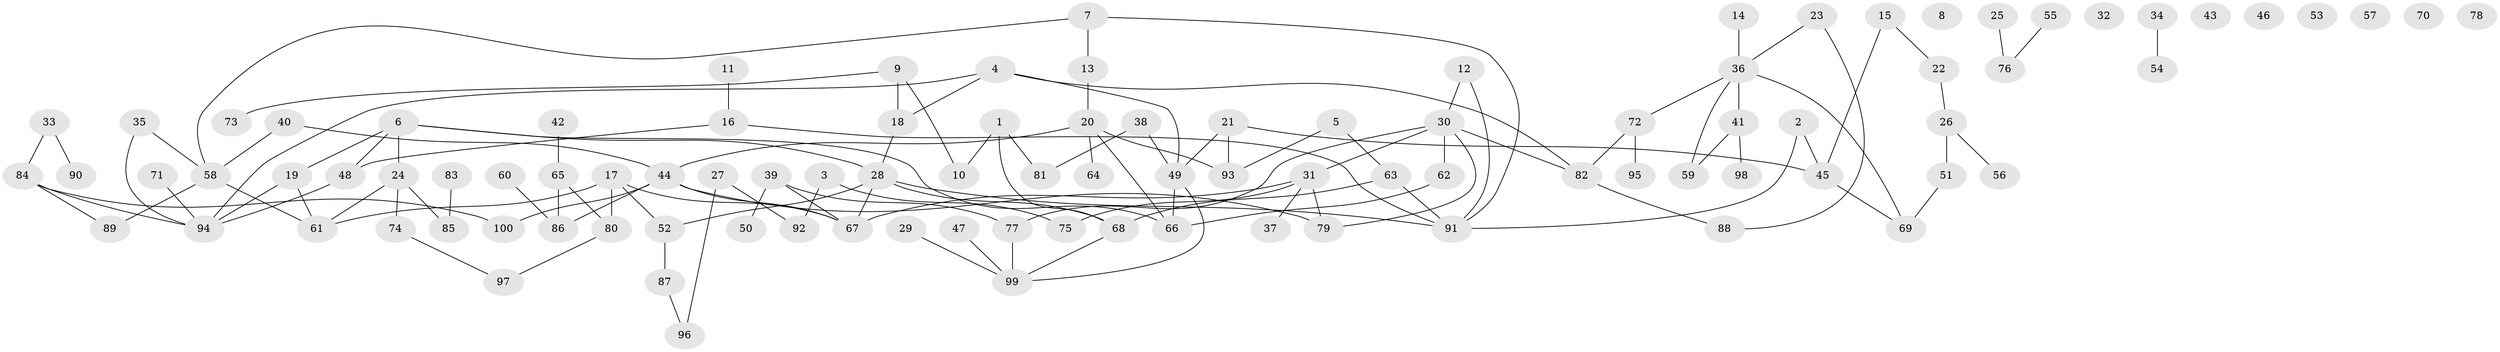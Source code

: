 // coarse degree distribution, {2: 0.21951219512195122, 4: 0.1951219512195122, 3: 0.0975609756097561, 7: 0.04878048780487805, 6: 0.0975609756097561, 5: 0.024390243902439025, 8: 0.04878048780487805, 1: 0.2682926829268293}
// Generated by graph-tools (version 1.1) at 2025/35/03/04/25 23:35:46]
// undirected, 100 vertices, 124 edges
graph export_dot {
  node [color=gray90,style=filled];
  1;
  2;
  3;
  4;
  5;
  6;
  7;
  8;
  9;
  10;
  11;
  12;
  13;
  14;
  15;
  16;
  17;
  18;
  19;
  20;
  21;
  22;
  23;
  24;
  25;
  26;
  27;
  28;
  29;
  30;
  31;
  32;
  33;
  34;
  35;
  36;
  37;
  38;
  39;
  40;
  41;
  42;
  43;
  44;
  45;
  46;
  47;
  48;
  49;
  50;
  51;
  52;
  53;
  54;
  55;
  56;
  57;
  58;
  59;
  60;
  61;
  62;
  63;
  64;
  65;
  66;
  67;
  68;
  69;
  70;
  71;
  72;
  73;
  74;
  75;
  76;
  77;
  78;
  79;
  80;
  81;
  82;
  83;
  84;
  85;
  86;
  87;
  88;
  89;
  90;
  91;
  92;
  93;
  94;
  95;
  96;
  97;
  98;
  99;
  100;
  1 -- 10;
  1 -- 68;
  1 -- 81;
  2 -- 45;
  2 -- 91;
  3 -- 75;
  3 -- 92;
  4 -- 18;
  4 -- 49;
  4 -- 82;
  4 -- 94;
  5 -- 63;
  5 -- 93;
  6 -- 19;
  6 -- 24;
  6 -- 28;
  6 -- 48;
  6 -- 66;
  7 -- 13;
  7 -- 58;
  7 -- 91;
  9 -- 10;
  9 -- 18;
  9 -- 73;
  11 -- 16;
  12 -- 30;
  12 -- 91;
  13 -- 20;
  14 -- 36;
  15 -- 22;
  15 -- 45;
  16 -- 48;
  16 -- 91;
  17 -- 52;
  17 -- 61;
  17 -- 67;
  17 -- 80;
  18 -- 28;
  19 -- 61;
  19 -- 94;
  20 -- 44;
  20 -- 64;
  20 -- 66;
  20 -- 93;
  21 -- 45;
  21 -- 49;
  21 -- 93;
  22 -- 26;
  23 -- 36;
  23 -- 88;
  24 -- 61;
  24 -- 74;
  24 -- 85;
  25 -- 76;
  26 -- 51;
  26 -- 56;
  27 -- 92;
  27 -- 96;
  28 -- 52;
  28 -- 67;
  28 -- 68;
  28 -- 91;
  29 -- 99;
  30 -- 31;
  30 -- 62;
  30 -- 77;
  30 -- 79;
  30 -- 82;
  31 -- 37;
  31 -- 67;
  31 -- 75;
  31 -- 79;
  33 -- 84;
  33 -- 90;
  34 -- 54;
  35 -- 58;
  35 -- 94;
  36 -- 41;
  36 -- 59;
  36 -- 69;
  36 -- 72;
  38 -- 49;
  38 -- 81;
  39 -- 50;
  39 -- 67;
  39 -- 77;
  40 -- 44;
  40 -- 58;
  41 -- 59;
  41 -- 98;
  42 -- 65;
  44 -- 67;
  44 -- 79;
  44 -- 86;
  44 -- 100;
  45 -- 69;
  47 -- 99;
  48 -- 94;
  49 -- 66;
  49 -- 99;
  51 -- 69;
  52 -- 87;
  55 -- 76;
  58 -- 61;
  58 -- 89;
  60 -- 86;
  62 -- 66;
  63 -- 68;
  63 -- 91;
  65 -- 80;
  65 -- 86;
  68 -- 99;
  71 -- 94;
  72 -- 82;
  72 -- 95;
  74 -- 97;
  77 -- 99;
  80 -- 97;
  82 -- 88;
  83 -- 85;
  84 -- 89;
  84 -- 94;
  84 -- 100;
  87 -- 96;
}
